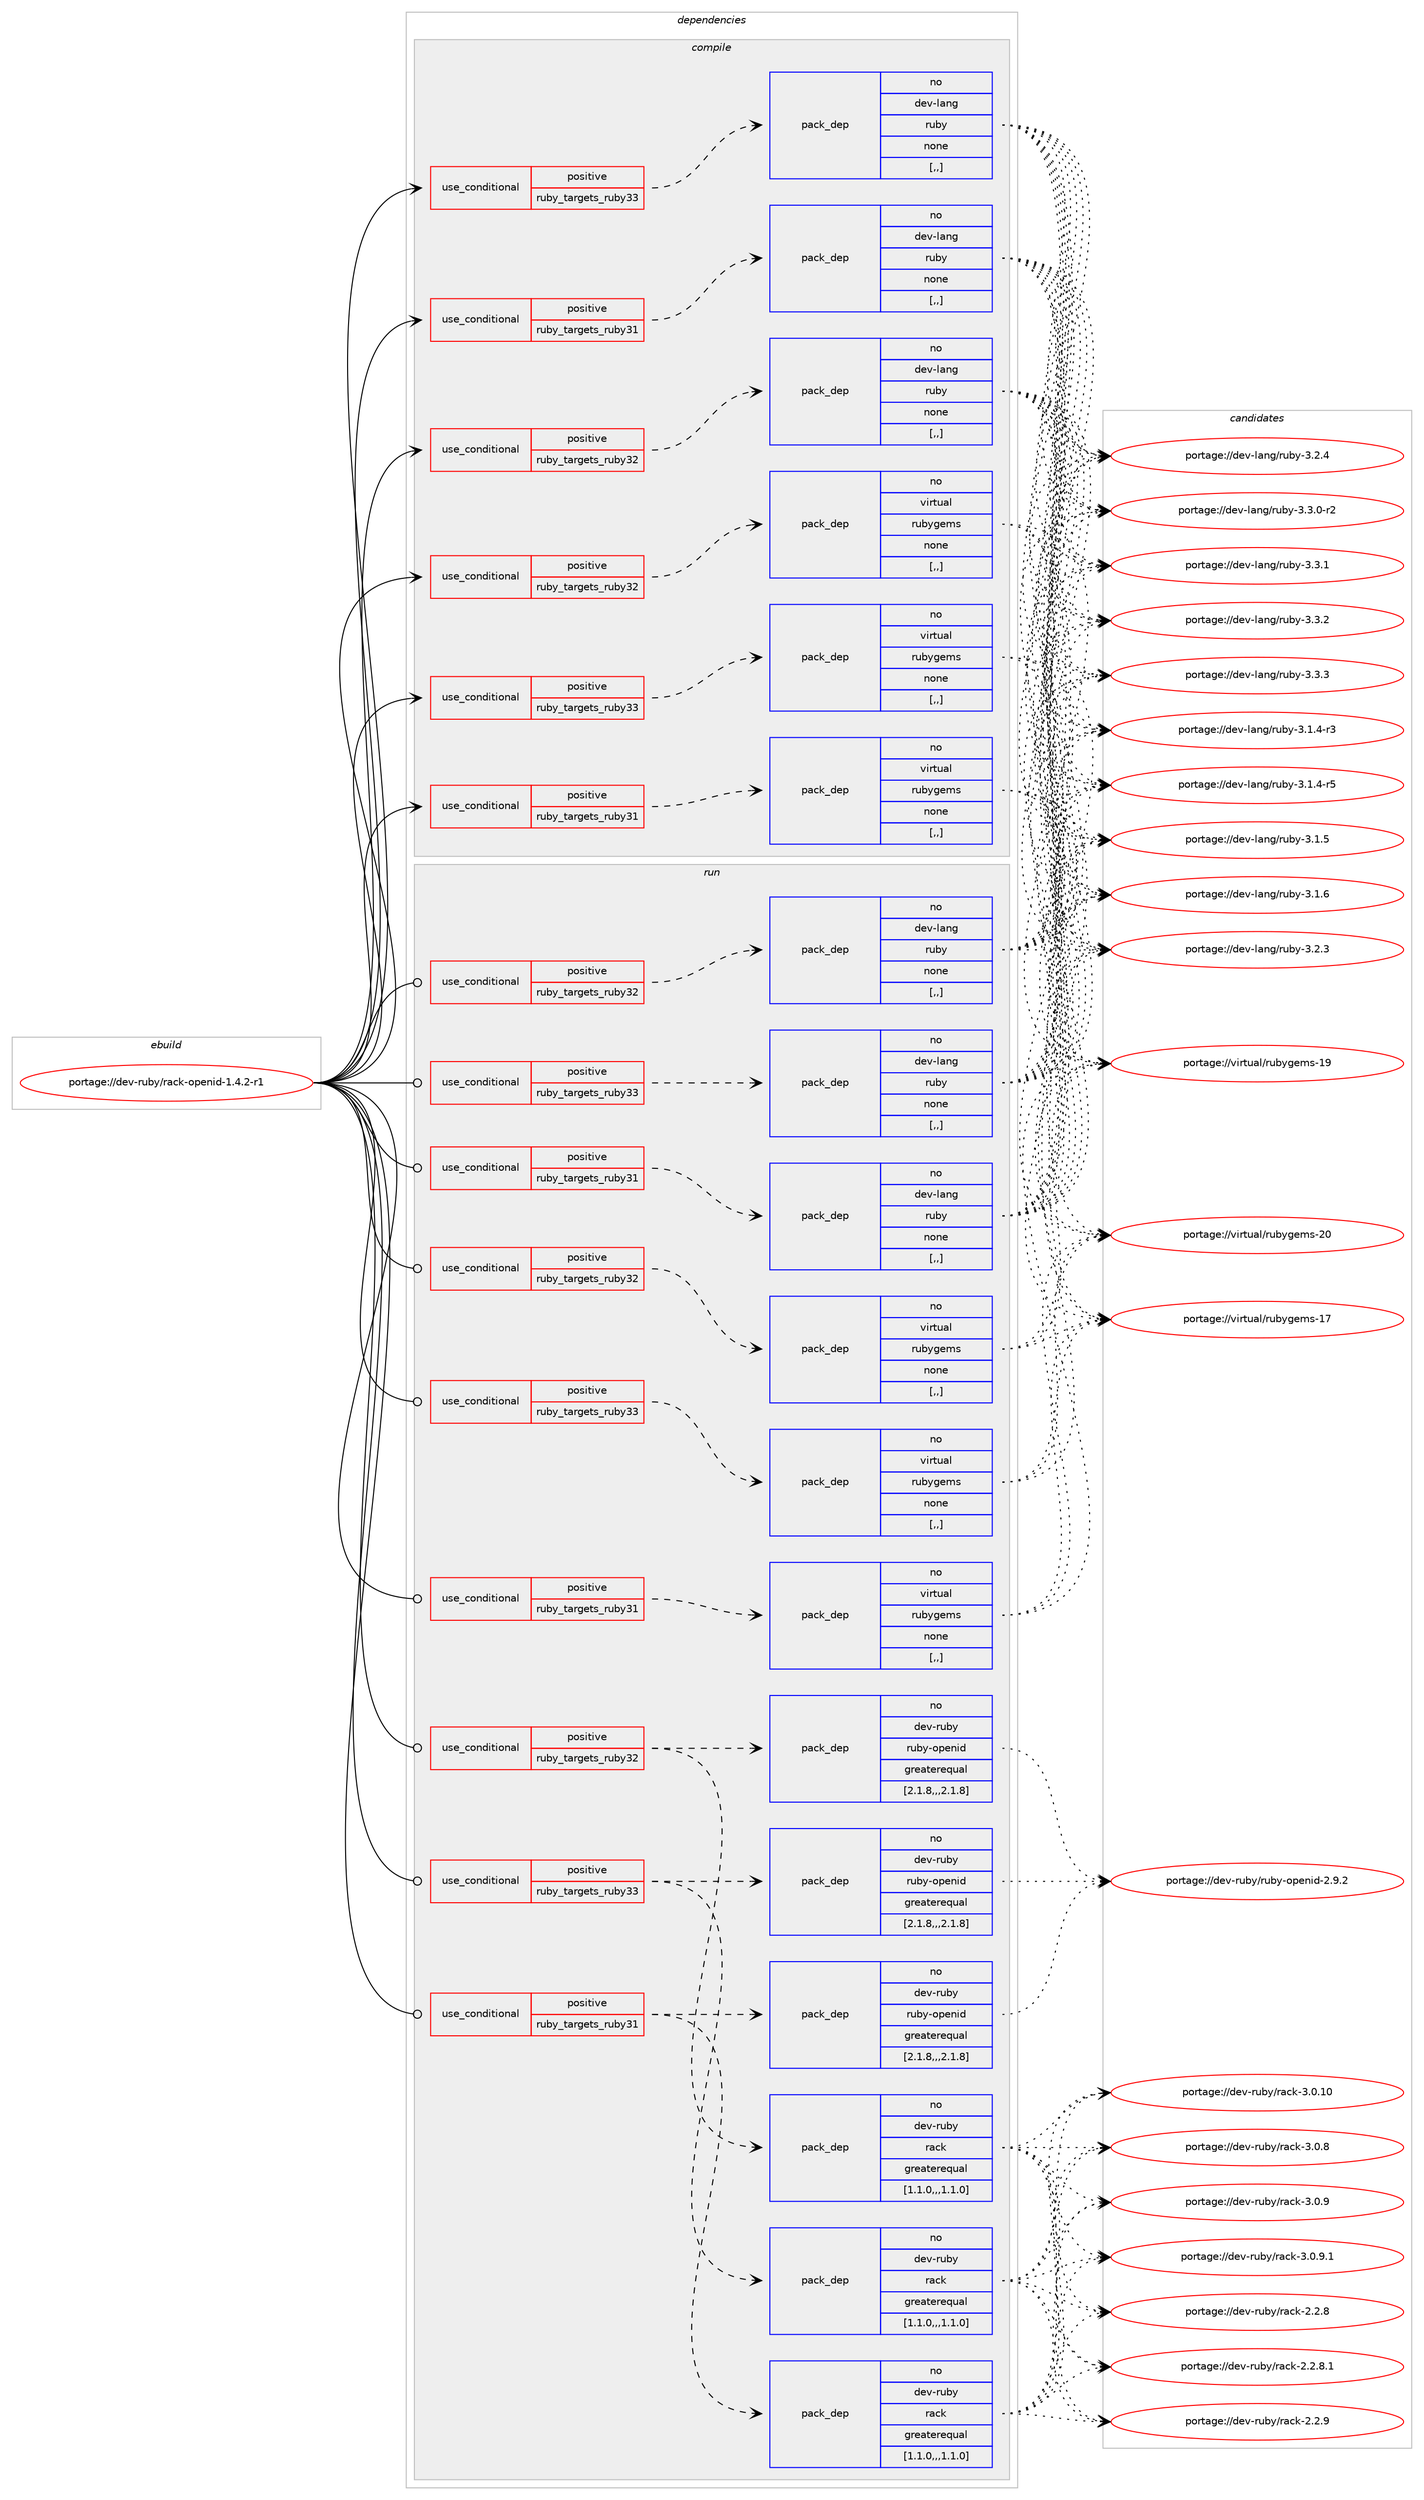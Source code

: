 digraph prolog {

# *************
# Graph options
# *************

newrank=true;
concentrate=true;
compound=true;
graph [rankdir=LR,fontname=Helvetica,fontsize=10,ranksep=1.5];#, ranksep=2.5, nodesep=0.2];
edge  [arrowhead=vee];
node  [fontname=Helvetica,fontsize=10];

# **********
# The ebuild
# **********

subgraph cluster_leftcol {
color=gray;
rank=same;
label=<<i>ebuild</i>>;
id [label="portage://dev-ruby/rack-openid-1.4.2-r1", color=red, width=4, href="../dev-ruby/rack-openid-1.4.2-r1.svg"];
}

# ****************
# The dependencies
# ****************

subgraph cluster_midcol {
color=gray;
label=<<i>dependencies</i>>;
subgraph cluster_compile {
fillcolor="#eeeeee";
style=filled;
label=<<i>compile</i>>;
subgraph cond51830 {
dependency191364 [label=<<TABLE BORDER="0" CELLBORDER="1" CELLSPACING="0" CELLPADDING="4"><TR><TD ROWSPAN="3" CELLPADDING="10">use_conditional</TD></TR><TR><TD>positive</TD></TR><TR><TD>ruby_targets_ruby31</TD></TR></TABLE>>, shape=none, color=red];
subgraph pack138217 {
dependency191365 [label=<<TABLE BORDER="0" CELLBORDER="1" CELLSPACING="0" CELLPADDING="4" WIDTH="220"><TR><TD ROWSPAN="6" CELLPADDING="30">pack_dep</TD></TR><TR><TD WIDTH="110">no</TD></TR><TR><TD>dev-lang</TD></TR><TR><TD>ruby</TD></TR><TR><TD>none</TD></TR><TR><TD>[,,]</TD></TR></TABLE>>, shape=none, color=blue];
}
dependency191364:e -> dependency191365:w [weight=20,style="dashed",arrowhead="vee"];
}
id:e -> dependency191364:w [weight=20,style="solid",arrowhead="vee"];
subgraph cond51831 {
dependency191366 [label=<<TABLE BORDER="0" CELLBORDER="1" CELLSPACING="0" CELLPADDING="4"><TR><TD ROWSPAN="3" CELLPADDING="10">use_conditional</TD></TR><TR><TD>positive</TD></TR><TR><TD>ruby_targets_ruby31</TD></TR></TABLE>>, shape=none, color=red];
subgraph pack138218 {
dependency191367 [label=<<TABLE BORDER="0" CELLBORDER="1" CELLSPACING="0" CELLPADDING="4" WIDTH="220"><TR><TD ROWSPAN="6" CELLPADDING="30">pack_dep</TD></TR><TR><TD WIDTH="110">no</TD></TR><TR><TD>virtual</TD></TR><TR><TD>rubygems</TD></TR><TR><TD>none</TD></TR><TR><TD>[,,]</TD></TR></TABLE>>, shape=none, color=blue];
}
dependency191366:e -> dependency191367:w [weight=20,style="dashed",arrowhead="vee"];
}
id:e -> dependency191366:w [weight=20,style="solid",arrowhead="vee"];
subgraph cond51832 {
dependency191368 [label=<<TABLE BORDER="0" CELLBORDER="1" CELLSPACING="0" CELLPADDING="4"><TR><TD ROWSPAN="3" CELLPADDING="10">use_conditional</TD></TR><TR><TD>positive</TD></TR><TR><TD>ruby_targets_ruby32</TD></TR></TABLE>>, shape=none, color=red];
subgraph pack138219 {
dependency191369 [label=<<TABLE BORDER="0" CELLBORDER="1" CELLSPACING="0" CELLPADDING="4" WIDTH="220"><TR><TD ROWSPAN="6" CELLPADDING="30">pack_dep</TD></TR><TR><TD WIDTH="110">no</TD></TR><TR><TD>dev-lang</TD></TR><TR><TD>ruby</TD></TR><TR><TD>none</TD></TR><TR><TD>[,,]</TD></TR></TABLE>>, shape=none, color=blue];
}
dependency191368:e -> dependency191369:w [weight=20,style="dashed",arrowhead="vee"];
}
id:e -> dependency191368:w [weight=20,style="solid",arrowhead="vee"];
subgraph cond51833 {
dependency191370 [label=<<TABLE BORDER="0" CELLBORDER="1" CELLSPACING="0" CELLPADDING="4"><TR><TD ROWSPAN="3" CELLPADDING="10">use_conditional</TD></TR><TR><TD>positive</TD></TR><TR><TD>ruby_targets_ruby32</TD></TR></TABLE>>, shape=none, color=red];
subgraph pack138220 {
dependency191371 [label=<<TABLE BORDER="0" CELLBORDER="1" CELLSPACING="0" CELLPADDING="4" WIDTH="220"><TR><TD ROWSPAN="6" CELLPADDING="30">pack_dep</TD></TR><TR><TD WIDTH="110">no</TD></TR><TR><TD>virtual</TD></TR><TR><TD>rubygems</TD></TR><TR><TD>none</TD></TR><TR><TD>[,,]</TD></TR></TABLE>>, shape=none, color=blue];
}
dependency191370:e -> dependency191371:w [weight=20,style="dashed",arrowhead="vee"];
}
id:e -> dependency191370:w [weight=20,style="solid",arrowhead="vee"];
subgraph cond51834 {
dependency191372 [label=<<TABLE BORDER="0" CELLBORDER="1" CELLSPACING="0" CELLPADDING="4"><TR><TD ROWSPAN="3" CELLPADDING="10">use_conditional</TD></TR><TR><TD>positive</TD></TR><TR><TD>ruby_targets_ruby33</TD></TR></TABLE>>, shape=none, color=red];
subgraph pack138221 {
dependency191373 [label=<<TABLE BORDER="0" CELLBORDER="1" CELLSPACING="0" CELLPADDING="4" WIDTH="220"><TR><TD ROWSPAN="6" CELLPADDING="30">pack_dep</TD></TR><TR><TD WIDTH="110">no</TD></TR><TR><TD>dev-lang</TD></TR><TR><TD>ruby</TD></TR><TR><TD>none</TD></TR><TR><TD>[,,]</TD></TR></TABLE>>, shape=none, color=blue];
}
dependency191372:e -> dependency191373:w [weight=20,style="dashed",arrowhead="vee"];
}
id:e -> dependency191372:w [weight=20,style="solid",arrowhead="vee"];
subgraph cond51835 {
dependency191374 [label=<<TABLE BORDER="0" CELLBORDER="1" CELLSPACING="0" CELLPADDING="4"><TR><TD ROWSPAN="3" CELLPADDING="10">use_conditional</TD></TR><TR><TD>positive</TD></TR><TR><TD>ruby_targets_ruby33</TD></TR></TABLE>>, shape=none, color=red];
subgraph pack138222 {
dependency191375 [label=<<TABLE BORDER="0" CELLBORDER="1" CELLSPACING="0" CELLPADDING="4" WIDTH="220"><TR><TD ROWSPAN="6" CELLPADDING="30">pack_dep</TD></TR><TR><TD WIDTH="110">no</TD></TR><TR><TD>virtual</TD></TR><TR><TD>rubygems</TD></TR><TR><TD>none</TD></TR><TR><TD>[,,]</TD></TR></TABLE>>, shape=none, color=blue];
}
dependency191374:e -> dependency191375:w [weight=20,style="dashed",arrowhead="vee"];
}
id:e -> dependency191374:w [weight=20,style="solid",arrowhead="vee"];
}
subgraph cluster_compileandrun {
fillcolor="#eeeeee";
style=filled;
label=<<i>compile and run</i>>;
}
subgraph cluster_run {
fillcolor="#eeeeee";
style=filled;
label=<<i>run</i>>;
subgraph cond51836 {
dependency191376 [label=<<TABLE BORDER="0" CELLBORDER="1" CELLSPACING="0" CELLPADDING="4"><TR><TD ROWSPAN="3" CELLPADDING="10">use_conditional</TD></TR><TR><TD>positive</TD></TR><TR><TD>ruby_targets_ruby31</TD></TR></TABLE>>, shape=none, color=red];
subgraph pack138223 {
dependency191377 [label=<<TABLE BORDER="0" CELLBORDER="1" CELLSPACING="0" CELLPADDING="4" WIDTH="220"><TR><TD ROWSPAN="6" CELLPADDING="30">pack_dep</TD></TR><TR><TD WIDTH="110">no</TD></TR><TR><TD>dev-lang</TD></TR><TR><TD>ruby</TD></TR><TR><TD>none</TD></TR><TR><TD>[,,]</TD></TR></TABLE>>, shape=none, color=blue];
}
dependency191376:e -> dependency191377:w [weight=20,style="dashed",arrowhead="vee"];
}
id:e -> dependency191376:w [weight=20,style="solid",arrowhead="odot"];
subgraph cond51837 {
dependency191378 [label=<<TABLE BORDER="0" CELLBORDER="1" CELLSPACING="0" CELLPADDING="4"><TR><TD ROWSPAN="3" CELLPADDING="10">use_conditional</TD></TR><TR><TD>positive</TD></TR><TR><TD>ruby_targets_ruby31</TD></TR></TABLE>>, shape=none, color=red];
subgraph pack138224 {
dependency191379 [label=<<TABLE BORDER="0" CELLBORDER="1" CELLSPACING="0" CELLPADDING="4" WIDTH="220"><TR><TD ROWSPAN="6" CELLPADDING="30">pack_dep</TD></TR><TR><TD WIDTH="110">no</TD></TR><TR><TD>dev-ruby</TD></TR><TR><TD>ruby-openid</TD></TR><TR><TD>greaterequal</TD></TR><TR><TD>[2.1.8,,,2.1.8]</TD></TR></TABLE>>, shape=none, color=blue];
}
dependency191378:e -> dependency191379:w [weight=20,style="dashed",arrowhead="vee"];
subgraph pack138225 {
dependency191380 [label=<<TABLE BORDER="0" CELLBORDER="1" CELLSPACING="0" CELLPADDING="4" WIDTH="220"><TR><TD ROWSPAN="6" CELLPADDING="30">pack_dep</TD></TR><TR><TD WIDTH="110">no</TD></TR><TR><TD>dev-ruby</TD></TR><TR><TD>rack</TD></TR><TR><TD>greaterequal</TD></TR><TR><TD>[1.1.0,,,1.1.0]</TD></TR></TABLE>>, shape=none, color=blue];
}
dependency191378:e -> dependency191380:w [weight=20,style="dashed",arrowhead="vee"];
}
id:e -> dependency191378:w [weight=20,style="solid",arrowhead="odot"];
subgraph cond51838 {
dependency191381 [label=<<TABLE BORDER="0" CELLBORDER="1" CELLSPACING="0" CELLPADDING="4"><TR><TD ROWSPAN="3" CELLPADDING="10">use_conditional</TD></TR><TR><TD>positive</TD></TR><TR><TD>ruby_targets_ruby31</TD></TR></TABLE>>, shape=none, color=red];
subgraph pack138226 {
dependency191382 [label=<<TABLE BORDER="0" CELLBORDER="1" CELLSPACING="0" CELLPADDING="4" WIDTH="220"><TR><TD ROWSPAN="6" CELLPADDING="30">pack_dep</TD></TR><TR><TD WIDTH="110">no</TD></TR><TR><TD>virtual</TD></TR><TR><TD>rubygems</TD></TR><TR><TD>none</TD></TR><TR><TD>[,,]</TD></TR></TABLE>>, shape=none, color=blue];
}
dependency191381:e -> dependency191382:w [weight=20,style="dashed",arrowhead="vee"];
}
id:e -> dependency191381:w [weight=20,style="solid",arrowhead="odot"];
subgraph cond51839 {
dependency191383 [label=<<TABLE BORDER="0" CELLBORDER="1" CELLSPACING="0" CELLPADDING="4"><TR><TD ROWSPAN="3" CELLPADDING="10">use_conditional</TD></TR><TR><TD>positive</TD></TR><TR><TD>ruby_targets_ruby32</TD></TR></TABLE>>, shape=none, color=red];
subgraph pack138227 {
dependency191384 [label=<<TABLE BORDER="0" CELLBORDER="1" CELLSPACING="0" CELLPADDING="4" WIDTH="220"><TR><TD ROWSPAN="6" CELLPADDING="30">pack_dep</TD></TR><TR><TD WIDTH="110">no</TD></TR><TR><TD>dev-lang</TD></TR><TR><TD>ruby</TD></TR><TR><TD>none</TD></TR><TR><TD>[,,]</TD></TR></TABLE>>, shape=none, color=blue];
}
dependency191383:e -> dependency191384:w [weight=20,style="dashed",arrowhead="vee"];
}
id:e -> dependency191383:w [weight=20,style="solid",arrowhead="odot"];
subgraph cond51840 {
dependency191385 [label=<<TABLE BORDER="0" CELLBORDER="1" CELLSPACING="0" CELLPADDING="4"><TR><TD ROWSPAN="3" CELLPADDING="10">use_conditional</TD></TR><TR><TD>positive</TD></TR><TR><TD>ruby_targets_ruby32</TD></TR></TABLE>>, shape=none, color=red];
subgraph pack138228 {
dependency191386 [label=<<TABLE BORDER="0" CELLBORDER="1" CELLSPACING="0" CELLPADDING="4" WIDTH="220"><TR><TD ROWSPAN="6" CELLPADDING="30">pack_dep</TD></TR><TR><TD WIDTH="110">no</TD></TR><TR><TD>dev-ruby</TD></TR><TR><TD>ruby-openid</TD></TR><TR><TD>greaterequal</TD></TR><TR><TD>[2.1.8,,,2.1.8]</TD></TR></TABLE>>, shape=none, color=blue];
}
dependency191385:e -> dependency191386:w [weight=20,style="dashed",arrowhead="vee"];
subgraph pack138229 {
dependency191387 [label=<<TABLE BORDER="0" CELLBORDER="1" CELLSPACING="0" CELLPADDING="4" WIDTH="220"><TR><TD ROWSPAN="6" CELLPADDING="30">pack_dep</TD></TR><TR><TD WIDTH="110">no</TD></TR><TR><TD>dev-ruby</TD></TR><TR><TD>rack</TD></TR><TR><TD>greaterequal</TD></TR><TR><TD>[1.1.0,,,1.1.0]</TD></TR></TABLE>>, shape=none, color=blue];
}
dependency191385:e -> dependency191387:w [weight=20,style="dashed",arrowhead="vee"];
}
id:e -> dependency191385:w [weight=20,style="solid",arrowhead="odot"];
subgraph cond51841 {
dependency191388 [label=<<TABLE BORDER="0" CELLBORDER="1" CELLSPACING="0" CELLPADDING="4"><TR><TD ROWSPAN="3" CELLPADDING="10">use_conditional</TD></TR><TR><TD>positive</TD></TR><TR><TD>ruby_targets_ruby32</TD></TR></TABLE>>, shape=none, color=red];
subgraph pack138230 {
dependency191389 [label=<<TABLE BORDER="0" CELLBORDER="1" CELLSPACING="0" CELLPADDING="4" WIDTH="220"><TR><TD ROWSPAN="6" CELLPADDING="30">pack_dep</TD></TR><TR><TD WIDTH="110">no</TD></TR><TR><TD>virtual</TD></TR><TR><TD>rubygems</TD></TR><TR><TD>none</TD></TR><TR><TD>[,,]</TD></TR></TABLE>>, shape=none, color=blue];
}
dependency191388:e -> dependency191389:w [weight=20,style="dashed",arrowhead="vee"];
}
id:e -> dependency191388:w [weight=20,style="solid",arrowhead="odot"];
subgraph cond51842 {
dependency191390 [label=<<TABLE BORDER="0" CELLBORDER="1" CELLSPACING="0" CELLPADDING="4"><TR><TD ROWSPAN="3" CELLPADDING="10">use_conditional</TD></TR><TR><TD>positive</TD></TR><TR><TD>ruby_targets_ruby33</TD></TR></TABLE>>, shape=none, color=red];
subgraph pack138231 {
dependency191391 [label=<<TABLE BORDER="0" CELLBORDER="1" CELLSPACING="0" CELLPADDING="4" WIDTH="220"><TR><TD ROWSPAN="6" CELLPADDING="30">pack_dep</TD></TR><TR><TD WIDTH="110">no</TD></TR><TR><TD>dev-lang</TD></TR><TR><TD>ruby</TD></TR><TR><TD>none</TD></TR><TR><TD>[,,]</TD></TR></TABLE>>, shape=none, color=blue];
}
dependency191390:e -> dependency191391:w [weight=20,style="dashed",arrowhead="vee"];
}
id:e -> dependency191390:w [weight=20,style="solid",arrowhead="odot"];
subgraph cond51843 {
dependency191392 [label=<<TABLE BORDER="0" CELLBORDER="1" CELLSPACING="0" CELLPADDING="4"><TR><TD ROWSPAN="3" CELLPADDING="10">use_conditional</TD></TR><TR><TD>positive</TD></TR><TR><TD>ruby_targets_ruby33</TD></TR></TABLE>>, shape=none, color=red];
subgraph pack138232 {
dependency191393 [label=<<TABLE BORDER="0" CELLBORDER="1" CELLSPACING="0" CELLPADDING="4" WIDTH="220"><TR><TD ROWSPAN="6" CELLPADDING="30">pack_dep</TD></TR><TR><TD WIDTH="110">no</TD></TR><TR><TD>dev-ruby</TD></TR><TR><TD>ruby-openid</TD></TR><TR><TD>greaterequal</TD></TR><TR><TD>[2.1.8,,,2.1.8]</TD></TR></TABLE>>, shape=none, color=blue];
}
dependency191392:e -> dependency191393:w [weight=20,style="dashed",arrowhead="vee"];
subgraph pack138233 {
dependency191394 [label=<<TABLE BORDER="0" CELLBORDER="1" CELLSPACING="0" CELLPADDING="4" WIDTH="220"><TR><TD ROWSPAN="6" CELLPADDING="30">pack_dep</TD></TR><TR><TD WIDTH="110">no</TD></TR><TR><TD>dev-ruby</TD></TR><TR><TD>rack</TD></TR><TR><TD>greaterequal</TD></TR><TR><TD>[1.1.0,,,1.1.0]</TD></TR></TABLE>>, shape=none, color=blue];
}
dependency191392:e -> dependency191394:w [weight=20,style="dashed",arrowhead="vee"];
}
id:e -> dependency191392:w [weight=20,style="solid",arrowhead="odot"];
subgraph cond51844 {
dependency191395 [label=<<TABLE BORDER="0" CELLBORDER="1" CELLSPACING="0" CELLPADDING="4"><TR><TD ROWSPAN="3" CELLPADDING="10">use_conditional</TD></TR><TR><TD>positive</TD></TR><TR><TD>ruby_targets_ruby33</TD></TR></TABLE>>, shape=none, color=red];
subgraph pack138234 {
dependency191396 [label=<<TABLE BORDER="0" CELLBORDER="1" CELLSPACING="0" CELLPADDING="4" WIDTH="220"><TR><TD ROWSPAN="6" CELLPADDING="30">pack_dep</TD></TR><TR><TD WIDTH="110">no</TD></TR><TR><TD>virtual</TD></TR><TR><TD>rubygems</TD></TR><TR><TD>none</TD></TR><TR><TD>[,,]</TD></TR></TABLE>>, shape=none, color=blue];
}
dependency191395:e -> dependency191396:w [weight=20,style="dashed",arrowhead="vee"];
}
id:e -> dependency191395:w [weight=20,style="solid",arrowhead="odot"];
}
}

# **************
# The candidates
# **************

subgraph cluster_choices {
rank=same;
color=gray;
label=<<i>candidates</i>>;

subgraph choice138217 {
color=black;
nodesep=1;
choice100101118451089711010347114117981214551464946524511451 [label="portage://dev-lang/ruby-3.1.4-r3", color=red, width=4,href="../dev-lang/ruby-3.1.4-r3.svg"];
choice100101118451089711010347114117981214551464946524511453 [label="portage://dev-lang/ruby-3.1.4-r5", color=red, width=4,href="../dev-lang/ruby-3.1.4-r5.svg"];
choice10010111845108971101034711411798121455146494653 [label="portage://dev-lang/ruby-3.1.5", color=red, width=4,href="../dev-lang/ruby-3.1.5.svg"];
choice10010111845108971101034711411798121455146494654 [label="portage://dev-lang/ruby-3.1.6", color=red, width=4,href="../dev-lang/ruby-3.1.6.svg"];
choice10010111845108971101034711411798121455146504651 [label="portage://dev-lang/ruby-3.2.3", color=red, width=4,href="../dev-lang/ruby-3.2.3.svg"];
choice10010111845108971101034711411798121455146504652 [label="portage://dev-lang/ruby-3.2.4", color=red, width=4,href="../dev-lang/ruby-3.2.4.svg"];
choice100101118451089711010347114117981214551465146484511450 [label="portage://dev-lang/ruby-3.3.0-r2", color=red, width=4,href="../dev-lang/ruby-3.3.0-r2.svg"];
choice10010111845108971101034711411798121455146514649 [label="portage://dev-lang/ruby-3.3.1", color=red, width=4,href="../dev-lang/ruby-3.3.1.svg"];
choice10010111845108971101034711411798121455146514650 [label="portage://dev-lang/ruby-3.3.2", color=red, width=4,href="../dev-lang/ruby-3.3.2.svg"];
choice10010111845108971101034711411798121455146514651 [label="portage://dev-lang/ruby-3.3.3", color=red, width=4,href="../dev-lang/ruby-3.3.3.svg"];
dependency191365:e -> choice100101118451089711010347114117981214551464946524511451:w [style=dotted,weight="100"];
dependency191365:e -> choice100101118451089711010347114117981214551464946524511453:w [style=dotted,weight="100"];
dependency191365:e -> choice10010111845108971101034711411798121455146494653:w [style=dotted,weight="100"];
dependency191365:e -> choice10010111845108971101034711411798121455146494654:w [style=dotted,weight="100"];
dependency191365:e -> choice10010111845108971101034711411798121455146504651:w [style=dotted,weight="100"];
dependency191365:e -> choice10010111845108971101034711411798121455146504652:w [style=dotted,weight="100"];
dependency191365:e -> choice100101118451089711010347114117981214551465146484511450:w [style=dotted,weight="100"];
dependency191365:e -> choice10010111845108971101034711411798121455146514649:w [style=dotted,weight="100"];
dependency191365:e -> choice10010111845108971101034711411798121455146514650:w [style=dotted,weight="100"];
dependency191365:e -> choice10010111845108971101034711411798121455146514651:w [style=dotted,weight="100"];
}
subgraph choice138218 {
color=black;
nodesep=1;
choice118105114116117971084711411798121103101109115454955 [label="portage://virtual/rubygems-17", color=red, width=4,href="../virtual/rubygems-17.svg"];
choice118105114116117971084711411798121103101109115454957 [label="portage://virtual/rubygems-19", color=red, width=4,href="../virtual/rubygems-19.svg"];
choice118105114116117971084711411798121103101109115455048 [label="portage://virtual/rubygems-20", color=red, width=4,href="../virtual/rubygems-20.svg"];
dependency191367:e -> choice118105114116117971084711411798121103101109115454955:w [style=dotted,weight="100"];
dependency191367:e -> choice118105114116117971084711411798121103101109115454957:w [style=dotted,weight="100"];
dependency191367:e -> choice118105114116117971084711411798121103101109115455048:w [style=dotted,weight="100"];
}
subgraph choice138219 {
color=black;
nodesep=1;
choice100101118451089711010347114117981214551464946524511451 [label="portage://dev-lang/ruby-3.1.4-r3", color=red, width=4,href="../dev-lang/ruby-3.1.4-r3.svg"];
choice100101118451089711010347114117981214551464946524511453 [label="portage://dev-lang/ruby-3.1.4-r5", color=red, width=4,href="../dev-lang/ruby-3.1.4-r5.svg"];
choice10010111845108971101034711411798121455146494653 [label="portage://dev-lang/ruby-3.1.5", color=red, width=4,href="../dev-lang/ruby-3.1.5.svg"];
choice10010111845108971101034711411798121455146494654 [label="portage://dev-lang/ruby-3.1.6", color=red, width=4,href="../dev-lang/ruby-3.1.6.svg"];
choice10010111845108971101034711411798121455146504651 [label="portage://dev-lang/ruby-3.2.3", color=red, width=4,href="../dev-lang/ruby-3.2.3.svg"];
choice10010111845108971101034711411798121455146504652 [label="portage://dev-lang/ruby-3.2.4", color=red, width=4,href="../dev-lang/ruby-3.2.4.svg"];
choice100101118451089711010347114117981214551465146484511450 [label="portage://dev-lang/ruby-3.3.0-r2", color=red, width=4,href="../dev-lang/ruby-3.3.0-r2.svg"];
choice10010111845108971101034711411798121455146514649 [label="portage://dev-lang/ruby-3.3.1", color=red, width=4,href="../dev-lang/ruby-3.3.1.svg"];
choice10010111845108971101034711411798121455146514650 [label="portage://dev-lang/ruby-3.3.2", color=red, width=4,href="../dev-lang/ruby-3.3.2.svg"];
choice10010111845108971101034711411798121455146514651 [label="portage://dev-lang/ruby-3.3.3", color=red, width=4,href="../dev-lang/ruby-3.3.3.svg"];
dependency191369:e -> choice100101118451089711010347114117981214551464946524511451:w [style=dotted,weight="100"];
dependency191369:e -> choice100101118451089711010347114117981214551464946524511453:w [style=dotted,weight="100"];
dependency191369:e -> choice10010111845108971101034711411798121455146494653:w [style=dotted,weight="100"];
dependency191369:e -> choice10010111845108971101034711411798121455146494654:w [style=dotted,weight="100"];
dependency191369:e -> choice10010111845108971101034711411798121455146504651:w [style=dotted,weight="100"];
dependency191369:e -> choice10010111845108971101034711411798121455146504652:w [style=dotted,weight="100"];
dependency191369:e -> choice100101118451089711010347114117981214551465146484511450:w [style=dotted,weight="100"];
dependency191369:e -> choice10010111845108971101034711411798121455146514649:w [style=dotted,weight="100"];
dependency191369:e -> choice10010111845108971101034711411798121455146514650:w [style=dotted,weight="100"];
dependency191369:e -> choice10010111845108971101034711411798121455146514651:w [style=dotted,weight="100"];
}
subgraph choice138220 {
color=black;
nodesep=1;
choice118105114116117971084711411798121103101109115454955 [label="portage://virtual/rubygems-17", color=red, width=4,href="../virtual/rubygems-17.svg"];
choice118105114116117971084711411798121103101109115454957 [label="portage://virtual/rubygems-19", color=red, width=4,href="../virtual/rubygems-19.svg"];
choice118105114116117971084711411798121103101109115455048 [label="portage://virtual/rubygems-20", color=red, width=4,href="../virtual/rubygems-20.svg"];
dependency191371:e -> choice118105114116117971084711411798121103101109115454955:w [style=dotted,weight="100"];
dependency191371:e -> choice118105114116117971084711411798121103101109115454957:w [style=dotted,weight="100"];
dependency191371:e -> choice118105114116117971084711411798121103101109115455048:w [style=dotted,weight="100"];
}
subgraph choice138221 {
color=black;
nodesep=1;
choice100101118451089711010347114117981214551464946524511451 [label="portage://dev-lang/ruby-3.1.4-r3", color=red, width=4,href="../dev-lang/ruby-3.1.4-r3.svg"];
choice100101118451089711010347114117981214551464946524511453 [label="portage://dev-lang/ruby-3.1.4-r5", color=red, width=4,href="../dev-lang/ruby-3.1.4-r5.svg"];
choice10010111845108971101034711411798121455146494653 [label="portage://dev-lang/ruby-3.1.5", color=red, width=4,href="../dev-lang/ruby-3.1.5.svg"];
choice10010111845108971101034711411798121455146494654 [label="portage://dev-lang/ruby-3.1.6", color=red, width=4,href="../dev-lang/ruby-3.1.6.svg"];
choice10010111845108971101034711411798121455146504651 [label="portage://dev-lang/ruby-3.2.3", color=red, width=4,href="../dev-lang/ruby-3.2.3.svg"];
choice10010111845108971101034711411798121455146504652 [label="portage://dev-lang/ruby-3.2.4", color=red, width=4,href="../dev-lang/ruby-3.2.4.svg"];
choice100101118451089711010347114117981214551465146484511450 [label="portage://dev-lang/ruby-3.3.0-r2", color=red, width=4,href="../dev-lang/ruby-3.3.0-r2.svg"];
choice10010111845108971101034711411798121455146514649 [label="portage://dev-lang/ruby-3.3.1", color=red, width=4,href="../dev-lang/ruby-3.3.1.svg"];
choice10010111845108971101034711411798121455146514650 [label="portage://dev-lang/ruby-3.3.2", color=red, width=4,href="../dev-lang/ruby-3.3.2.svg"];
choice10010111845108971101034711411798121455146514651 [label="portage://dev-lang/ruby-3.3.3", color=red, width=4,href="../dev-lang/ruby-3.3.3.svg"];
dependency191373:e -> choice100101118451089711010347114117981214551464946524511451:w [style=dotted,weight="100"];
dependency191373:e -> choice100101118451089711010347114117981214551464946524511453:w [style=dotted,weight="100"];
dependency191373:e -> choice10010111845108971101034711411798121455146494653:w [style=dotted,weight="100"];
dependency191373:e -> choice10010111845108971101034711411798121455146494654:w [style=dotted,weight="100"];
dependency191373:e -> choice10010111845108971101034711411798121455146504651:w [style=dotted,weight="100"];
dependency191373:e -> choice10010111845108971101034711411798121455146504652:w [style=dotted,weight="100"];
dependency191373:e -> choice100101118451089711010347114117981214551465146484511450:w [style=dotted,weight="100"];
dependency191373:e -> choice10010111845108971101034711411798121455146514649:w [style=dotted,weight="100"];
dependency191373:e -> choice10010111845108971101034711411798121455146514650:w [style=dotted,weight="100"];
dependency191373:e -> choice10010111845108971101034711411798121455146514651:w [style=dotted,weight="100"];
}
subgraph choice138222 {
color=black;
nodesep=1;
choice118105114116117971084711411798121103101109115454955 [label="portage://virtual/rubygems-17", color=red, width=4,href="../virtual/rubygems-17.svg"];
choice118105114116117971084711411798121103101109115454957 [label="portage://virtual/rubygems-19", color=red, width=4,href="../virtual/rubygems-19.svg"];
choice118105114116117971084711411798121103101109115455048 [label="portage://virtual/rubygems-20", color=red, width=4,href="../virtual/rubygems-20.svg"];
dependency191375:e -> choice118105114116117971084711411798121103101109115454955:w [style=dotted,weight="100"];
dependency191375:e -> choice118105114116117971084711411798121103101109115454957:w [style=dotted,weight="100"];
dependency191375:e -> choice118105114116117971084711411798121103101109115455048:w [style=dotted,weight="100"];
}
subgraph choice138223 {
color=black;
nodesep=1;
choice100101118451089711010347114117981214551464946524511451 [label="portage://dev-lang/ruby-3.1.4-r3", color=red, width=4,href="../dev-lang/ruby-3.1.4-r3.svg"];
choice100101118451089711010347114117981214551464946524511453 [label="portage://dev-lang/ruby-3.1.4-r5", color=red, width=4,href="../dev-lang/ruby-3.1.4-r5.svg"];
choice10010111845108971101034711411798121455146494653 [label="portage://dev-lang/ruby-3.1.5", color=red, width=4,href="../dev-lang/ruby-3.1.5.svg"];
choice10010111845108971101034711411798121455146494654 [label="portage://dev-lang/ruby-3.1.6", color=red, width=4,href="../dev-lang/ruby-3.1.6.svg"];
choice10010111845108971101034711411798121455146504651 [label="portage://dev-lang/ruby-3.2.3", color=red, width=4,href="../dev-lang/ruby-3.2.3.svg"];
choice10010111845108971101034711411798121455146504652 [label="portage://dev-lang/ruby-3.2.4", color=red, width=4,href="../dev-lang/ruby-3.2.4.svg"];
choice100101118451089711010347114117981214551465146484511450 [label="portage://dev-lang/ruby-3.3.0-r2", color=red, width=4,href="../dev-lang/ruby-3.3.0-r2.svg"];
choice10010111845108971101034711411798121455146514649 [label="portage://dev-lang/ruby-3.3.1", color=red, width=4,href="../dev-lang/ruby-3.3.1.svg"];
choice10010111845108971101034711411798121455146514650 [label="portage://dev-lang/ruby-3.3.2", color=red, width=4,href="../dev-lang/ruby-3.3.2.svg"];
choice10010111845108971101034711411798121455146514651 [label="portage://dev-lang/ruby-3.3.3", color=red, width=4,href="../dev-lang/ruby-3.3.3.svg"];
dependency191377:e -> choice100101118451089711010347114117981214551464946524511451:w [style=dotted,weight="100"];
dependency191377:e -> choice100101118451089711010347114117981214551464946524511453:w [style=dotted,weight="100"];
dependency191377:e -> choice10010111845108971101034711411798121455146494653:w [style=dotted,weight="100"];
dependency191377:e -> choice10010111845108971101034711411798121455146494654:w [style=dotted,weight="100"];
dependency191377:e -> choice10010111845108971101034711411798121455146504651:w [style=dotted,weight="100"];
dependency191377:e -> choice10010111845108971101034711411798121455146504652:w [style=dotted,weight="100"];
dependency191377:e -> choice100101118451089711010347114117981214551465146484511450:w [style=dotted,weight="100"];
dependency191377:e -> choice10010111845108971101034711411798121455146514649:w [style=dotted,weight="100"];
dependency191377:e -> choice10010111845108971101034711411798121455146514650:w [style=dotted,weight="100"];
dependency191377:e -> choice10010111845108971101034711411798121455146514651:w [style=dotted,weight="100"];
}
subgraph choice138224 {
color=black;
nodesep=1;
choice1001011184511411798121471141179812145111112101110105100455046574650 [label="portage://dev-ruby/ruby-openid-2.9.2", color=red, width=4,href="../dev-ruby/ruby-openid-2.9.2.svg"];
dependency191379:e -> choice1001011184511411798121471141179812145111112101110105100455046574650:w [style=dotted,weight="100"];
}
subgraph choice138225 {
color=black;
nodesep=1;
choice1001011184511411798121471149799107455046504656 [label="portage://dev-ruby/rack-2.2.8", color=red, width=4,href="../dev-ruby/rack-2.2.8.svg"];
choice10010111845114117981214711497991074550465046564649 [label="portage://dev-ruby/rack-2.2.8.1", color=red, width=4,href="../dev-ruby/rack-2.2.8.1.svg"];
choice1001011184511411798121471149799107455046504657 [label="portage://dev-ruby/rack-2.2.9", color=red, width=4,href="../dev-ruby/rack-2.2.9.svg"];
choice100101118451141179812147114979910745514648464948 [label="portage://dev-ruby/rack-3.0.10", color=red, width=4,href="../dev-ruby/rack-3.0.10.svg"];
choice1001011184511411798121471149799107455146484656 [label="portage://dev-ruby/rack-3.0.8", color=red, width=4,href="../dev-ruby/rack-3.0.8.svg"];
choice1001011184511411798121471149799107455146484657 [label="portage://dev-ruby/rack-3.0.9", color=red, width=4,href="../dev-ruby/rack-3.0.9.svg"];
choice10010111845114117981214711497991074551464846574649 [label="portage://dev-ruby/rack-3.0.9.1", color=red, width=4,href="../dev-ruby/rack-3.0.9.1.svg"];
dependency191380:e -> choice1001011184511411798121471149799107455046504656:w [style=dotted,weight="100"];
dependency191380:e -> choice10010111845114117981214711497991074550465046564649:w [style=dotted,weight="100"];
dependency191380:e -> choice1001011184511411798121471149799107455046504657:w [style=dotted,weight="100"];
dependency191380:e -> choice100101118451141179812147114979910745514648464948:w [style=dotted,weight="100"];
dependency191380:e -> choice1001011184511411798121471149799107455146484656:w [style=dotted,weight="100"];
dependency191380:e -> choice1001011184511411798121471149799107455146484657:w [style=dotted,weight="100"];
dependency191380:e -> choice10010111845114117981214711497991074551464846574649:w [style=dotted,weight="100"];
}
subgraph choice138226 {
color=black;
nodesep=1;
choice118105114116117971084711411798121103101109115454955 [label="portage://virtual/rubygems-17", color=red, width=4,href="../virtual/rubygems-17.svg"];
choice118105114116117971084711411798121103101109115454957 [label="portage://virtual/rubygems-19", color=red, width=4,href="../virtual/rubygems-19.svg"];
choice118105114116117971084711411798121103101109115455048 [label="portage://virtual/rubygems-20", color=red, width=4,href="../virtual/rubygems-20.svg"];
dependency191382:e -> choice118105114116117971084711411798121103101109115454955:w [style=dotted,weight="100"];
dependency191382:e -> choice118105114116117971084711411798121103101109115454957:w [style=dotted,weight="100"];
dependency191382:e -> choice118105114116117971084711411798121103101109115455048:w [style=dotted,weight="100"];
}
subgraph choice138227 {
color=black;
nodesep=1;
choice100101118451089711010347114117981214551464946524511451 [label="portage://dev-lang/ruby-3.1.4-r3", color=red, width=4,href="../dev-lang/ruby-3.1.4-r3.svg"];
choice100101118451089711010347114117981214551464946524511453 [label="portage://dev-lang/ruby-3.1.4-r5", color=red, width=4,href="../dev-lang/ruby-3.1.4-r5.svg"];
choice10010111845108971101034711411798121455146494653 [label="portage://dev-lang/ruby-3.1.5", color=red, width=4,href="../dev-lang/ruby-3.1.5.svg"];
choice10010111845108971101034711411798121455146494654 [label="portage://dev-lang/ruby-3.1.6", color=red, width=4,href="../dev-lang/ruby-3.1.6.svg"];
choice10010111845108971101034711411798121455146504651 [label="portage://dev-lang/ruby-3.2.3", color=red, width=4,href="../dev-lang/ruby-3.2.3.svg"];
choice10010111845108971101034711411798121455146504652 [label="portage://dev-lang/ruby-3.2.4", color=red, width=4,href="../dev-lang/ruby-3.2.4.svg"];
choice100101118451089711010347114117981214551465146484511450 [label="portage://dev-lang/ruby-3.3.0-r2", color=red, width=4,href="../dev-lang/ruby-3.3.0-r2.svg"];
choice10010111845108971101034711411798121455146514649 [label="portage://dev-lang/ruby-3.3.1", color=red, width=4,href="../dev-lang/ruby-3.3.1.svg"];
choice10010111845108971101034711411798121455146514650 [label="portage://dev-lang/ruby-3.3.2", color=red, width=4,href="../dev-lang/ruby-3.3.2.svg"];
choice10010111845108971101034711411798121455146514651 [label="portage://dev-lang/ruby-3.3.3", color=red, width=4,href="../dev-lang/ruby-3.3.3.svg"];
dependency191384:e -> choice100101118451089711010347114117981214551464946524511451:w [style=dotted,weight="100"];
dependency191384:e -> choice100101118451089711010347114117981214551464946524511453:w [style=dotted,weight="100"];
dependency191384:e -> choice10010111845108971101034711411798121455146494653:w [style=dotted,weight="100"];
dependency191384:e -> choice10010111845108971101034711411798121455146494654:w [style=dotted,weight="100"];
dependency191384:e -> choice10010111845108971101034711411798121455146504651:w [style=dotted,weight="100"];
dependency191384:e -> choice10010111845108971101034711411798121455146504652:w [style=dotted,weight="100"];
dependency191384:e -> choice100101118451089711010347114117981214551465146484511450:w [style=dotted,weight="100"];
dependency191384:e -> choice10010111845108971101034711411798121455146514649:w [style=dotted,weight="100"];
dependency191384:e -> choice10010111845108971101034711411798121455146514650:w [style=dotted,weight="100"];
dependency191384:e -> choice10010111845108971101034711411798121455146514651:w [style=dotted,weight="100"];
}
subgraph choice138228 {
color=black;
nodesep=1;
choice1001011184511411798121471141179812145111112101110105100455046574650 [label="portage://dev-ruby/ruby-openid-2.9.2", color=red, width=4,href="../dev-ruby/ruby-openid-2.9.2.svg"];
dependency191386:e -> choice1001011184511411798121471141179812145111112101110105100455046574650:w [style=dotted,weight="100"];
}
subgraph choice138229 {
color=black;
nodesep=1;
choice1001011184511411798121471149799107455046504656 [label="portage://dev-ruby/rack-2.2.8", color=red, width=4,href="../dev-ruby/rack-2.2.8.svg"];
choice10010111845114117981214711497991074550465046564649 [label="portage://dev-ruby/rack-2.2.8.1", color=red, width=4,href="../dev-ruby/rack-2.2.8.1.svg"];
choice1001011184511411798121471149799107455046504657 [label="portage://dev-ruby/rack-2.2.9", color=red, width=4,href="../dev-ruby/rack-2.2.9.svg"];
choice100101118451141179812147114979910745514648464948 [label="portage://dev-ruby/rack-3.0.10", color=red, width=4,href="../dev-ruby/rack-3.0.10.svg"];
choice1001011184511411798121471149799107455146484656 [label="portage://dev-ruby/rack-3.0.8", color=red, width=4,href="../dev-ruby/rack-3.0.8.svg"];
choice1001011184511411798121471149799107455146484657 [label="portage://dev-ruby/rack-3.0.9", color=red, width=4,href="../dev-ruby/rack-3.0.9.svg"];
choice10010111845114117981214711497991074551464846574649 [label="portage://dev-ruby/rack-3.0.9.1", color=red, width=4,href="../dev-ruby/rack-3.0.9.1.svg"];
dependency191387:e -> choice1001011184511411798121471149799107455046504656:w [style=dotted,weight="100"];
dependency191387:e -> choice10010111845114117981214711497991074550465046564649:w [style=dotted,weight="100"];
dependency191387:e -> choice1001011184511411798121471149799107455046504657:w [style=dotted,weight="100"];
dependency191387:e -> choice100101118451141179812147114979910745514648464948:w [style=dotted,weight="100"];
dependency191387:e -> choice1001011184511411798121471149799107455146484656:w [style=dotted,weight="100"];
dependency191387:e -> choice1001011184511411798121471149799107455146484657:w [style=dotted,weight="100"];
dependency191387:e -> choice10010111845114117981214711497991074551464846574649:w [style=dotted,weight="100"];
}
subgraph choice138230 {
color=black;
nodesep=1;
choice118105114116117971084711411798121103101109115454955 [label="portage://virtual/rubygems-17", color=red, width=4,href="../virtual/rubygems-17.svg"];
choice118105114116117971084711411798121103101109115454957 [label="portage://virtual/rubygems-19", color=red, width=4,href="../virtual/rubygems-19.svg"];
choice118105114116117971084711411798121103101109115455048 [label="portage://virtual/rubygems-20", color=red, width=4,href="../virtual/rubygems-20.svg"];
dependency191389:e -> choice118105114116117971084711411798121103101109115454955:w [style=dotted,weight="100"];
dependency191389:e -> choice118105114116117971084711411798121103101109115454957:w [style=dotted,weight="100"];
dependency191389:e -> choice118105114116117971084711411798121103101109115455048:w [style=dotted,weight="100"];
}
subgraph choice138231 {
color=black;
nodesep=1;
choice100101118451089711010347114117981214551464946524511451 [label="portage://dev-lang/ruby-3.1.4-r3", color=red, width=4,href="../dev-lang/ruby-3.1.4-r3.svg"];
choice100101118451089711010347114117981214551464946524511453 [label="portage://dev-lang/ruby-3.1.4-r5", color=red, width=4,href="../dev-lang/ruby-3.1.4-r5.svg"];
choice10010111845108971101034711411798121455146494653 [label="portage://dev-lang/ruby-3.1.5", color=red, width=4,href="../dev-lang/ruby-3.1.5.svg"];
choice10010111845108971101034711411798121455146494654 [label="portage://dev-lang/ruby-3.1.6", color=red, width=4,href="../dev-lang/ruby-3.1.6.svg"];
choice10010111845108971101034711411798121455146504651 [label="portage://dev-lang/ruby-3.2.3", color=red, width=4,href="../dev-lang/ruby-3.2.3.svg"];
choice10010111845108971101034711411798121455146504652 [label="portage://dev-lang/ruby-3.2.4", color=red, width=4,href="../dev-lang/ruby-3.2.4.svg"];
choice100101118451089711010347114117981214551465146484511450 [label="portage://dev-lang/ruby-3.3.0-r2", color=red, width=4,href="../dev-lang/ruby-3.3.0-r2.svg"];
choice10010111845108971101034711411798121455146514649 [label="portage://dev-lang/ruby-3.3.1", color=red, width=4,href="../dev-lang/ruby-3.3.1.svg"];
choice10010111845108971101034711411798121455146514650 [label="portage://dev-lang/ruby-3.3.2", color=red, width=4,href="../dev-lang/ruby-3.3.2.svg"];
choice10010111845108971101034711411798121455146514651 [label="portage://dev-lang/ruby-3.3.3", color=red, width=4,href="../dev-lang/ruby-3.3.3.svg"];
dependency191391:e -> choice100101118451089711010347114117981214551464946524511451:w [style=dotted,weight="100"];
dependency191391:e -> choice100101118451089711010347114117981214551464946524511453:w [style=dotted,weight="100"];
dependency191391:e -> choice10010111845108971101034711411798121455146494653:w [style=dotted,weight="100"];
dependency191391:e -> choice10010111845108971101034711411798121455146494654:w [style=dotted,weight="100"];
dependency191391:e -> choice10010111845108971101034711411798121455146504651:w [style=dotted,weight="100"];
dependency191391:e -> choice10010111845108971101034711411798121455146504652:w [style=dotted,weight="100"];
dependency191391:e -> choice100101118451089711010347114117981214551465146484511450:w [style=dotted,weight="100"];
dependency191391:e -> choice10010111845108971101034711411798121455146514649:w [style=dotted,weight="100"];
dependency191391:e -> choice10010111845108971101034711411798121455146514650:w [style=dotted,weight="100"];
dependency191391:e -> choice10010111845108971101034711411798121455146514651:w [style=dotted,weight="100"];
}
subgraph choice138232 {
color=black;
nodesep=1;
choice1001011184511411798121471141179812145111112101110105100455046574650 [label="portage://dev-ruby/ruby-openid-2.9.2", color=red, width=4,href="../dev-ruby/ruby-openid-2.9.2.svg"];
dependency191393:e -> choice1001011184511411798121471141179812145111112101110105100455046574650:w [style=dotted,weight="100"];
}
subgraph choice138233 {
color=black;
nodesep=1;
choice1001011184511411798121471149799107455046504656 [label="portage://dev-ruby/rack-2.2.8", color=red, width=4,href="../dev-ruby/rack-2.2.8.svg"];
choice10010111845114117981214711497991074550465046564649 [label="portage://dev-ruby/rack-2.2.8.1", color=red, width=4,href="../dev-ruby/rack-2.2.8.1.svg"];
choice1001011184511411798121471149799107455046504657 [label="portage://dev-ruby/rack-2.2.9", color=red, width=4,href="../dev-ruby/rack-2.2.9.svg"];
choice100101118451141179812147114979910745514648464948 [label="portage://dev-ruby/rack-3.0.10", color=red, width=4,href="../dev-ruby/rack-3.0.10.svg"];
choice1001011184511411798121471149799107455146484656 [label="portage://dev-ruby/rack-3.0.8", color=red, width=4,href="../dev-ruby/rack-3.0.8.svg"];
choice1001011184511411798121471149799107455146484657 [label="portage://dev-ruby/rack-3.0.9", color=red, width=4,href="../dev-ruby/rack-3.0.9.svg"];
choice10010111845114117981214711497991074551464846574649 [label="portage://dev-ruby/rack-3.0.9.1", color=red, width=4,href="../dev-ruby/rack-3.0.9.1.svg"];
dependency191394:e -> choice1001011184511411798121471149799107455046504656:w [style=dotted,weight="100"];
dependency191394:e -> choice10010111845114117981214711497991074550465046564649:w [style=dotted,weight="100"];
dependency191394:e -> choice1001011184511411798121471149799107455046504657:w [style=dotted,weight="100"];
dependency191394:e -> choice100101118451141179812147114979910745514648464948:w [style=dotted,weight="100"];
dependency191394:e -> choice1001011184511411798121471149799107455146484656:w [style=dotted,weight="100"];
dependency191394:e -> choice1001011184511411798121471149799107455146484657:w [style=dotted,weight="100"];
dependency191394:e -> choice10010111845114117981214711497991074551464846574649:w [style=dotted,weight="100"];
}
subgraph choice138234 {
color=black;
nodesep=1;
choice118105114116117971084711411798121103101109115454955 [label="portage://virtual/rubygems-17", color=red, width=4,href="../virtual/rubygems-17.svg"];
choice118105114116117971084711411798121103101109115454957 [label="portage://virtual/rubygems-19", color=red, width=4,href="../virtual/rubygems-19.svg"];
choice118105114116117971084711411798121103101109115455048 [label="portage://virtual/rubygems-20", color=red, width=4,href="../virtual/rubygems-20.svg"];
dependency191396:e -> choice118105114116117971084711411798121103101109115454955:w [style=dotted,weight="100"];
dependency191396:e -> choice118105114116117971084711411798121103101109115454957:w [style=dotted,weight="100"];
dependency191396:e -> choice118105114116117971084711411798121103101109115455048:w [style=dotted,weight="100"];
}
}

}
